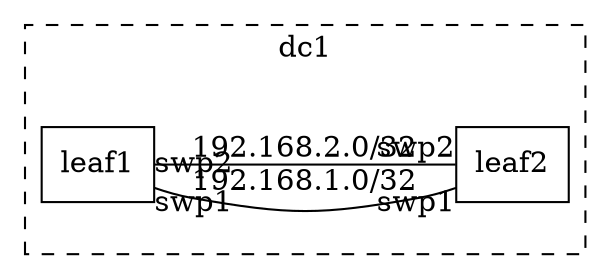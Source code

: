 digraph dc1 {
	node [shape=box]; leaf1; leaf2;
	rankdir="LR";
    subgraph cluster_0 {
        label="dc1";
        style=dashed;
		leaf1 -> leaf2 [headlabel="swp1", label="192.168.1.0/32", taillabel="swp1", dir=none];
		leaf1 -> leaf2 [headlabel="swp2", label="192.168.2.0/32", taillabel="swp2", dir=none];
    }
}
